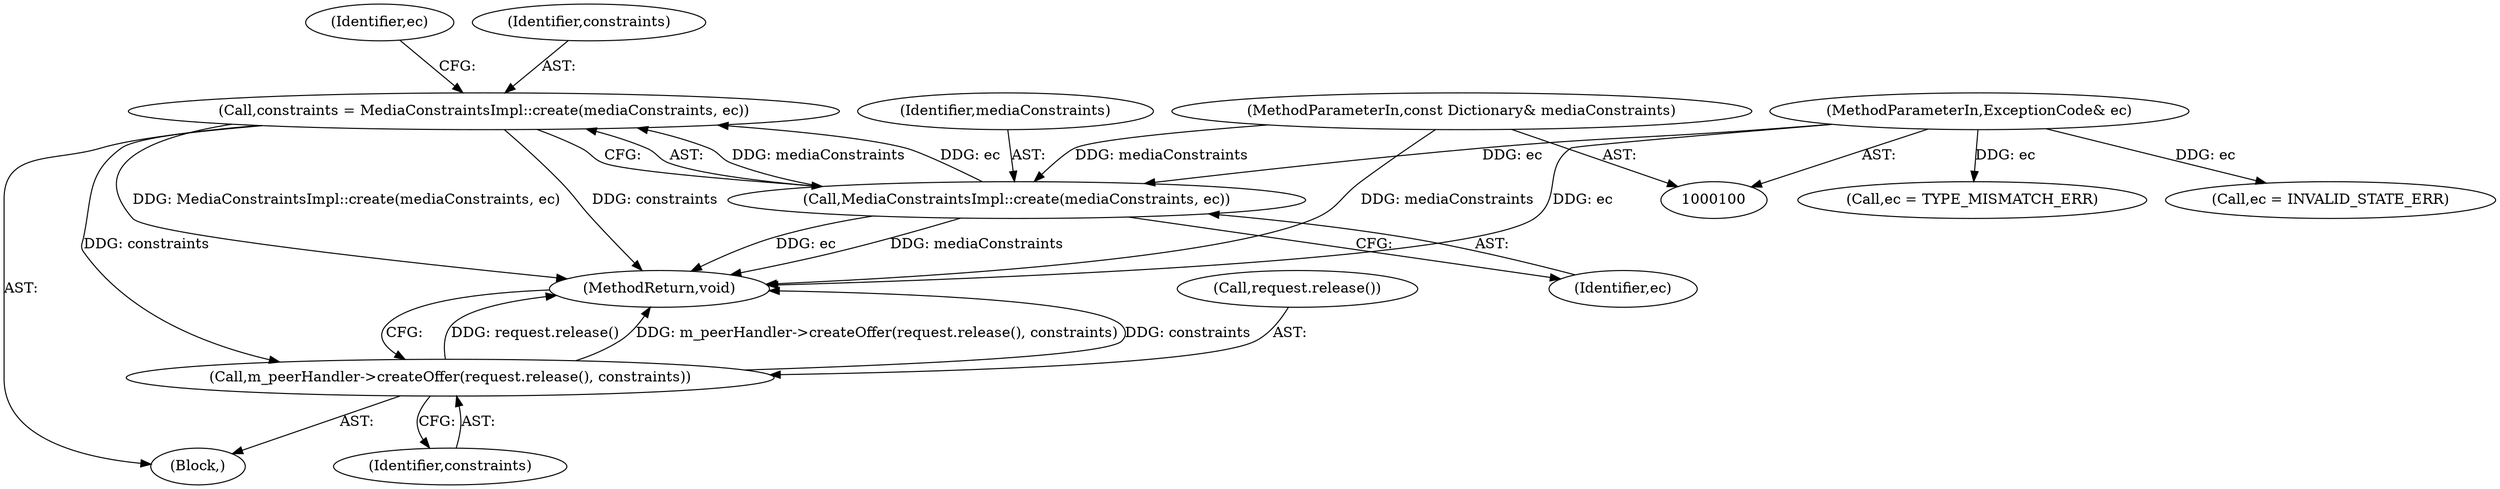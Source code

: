 digraph "0_Chrome_ab5e55ff333def909d025ac45da9ffa0d88a63f2@API" {
"1000128" [label="(Call,constraints = MediaConstraintsImpl::create(mediaConstraints, ec))"];
"1000130" [label="(Call,MediaConstraintsImpl::create(mediaConstraints, ec))"];
"1000103" [label="(MethodParameterIn,const Dictionary& mediaConstraints)"];
"1000104" [label="(MethodParameterIn,ExceptionCode& ec)"];
"1000143" [label="(Call,m_peerHandler->createOffer(request.release(), constraints))"];
"1000144" [label="(Call,request.release())"];
"1000104" [label="(MethodParameterIn,ExceptionCode& ec)"];
"1000134" [label="(Identifier,ec)"];
"1000123" [label="(Call,ec = TYPE_MISMATCH_ERR)"];
"1000131" [label="(Identifier,mediaConstraints)"];
"1000105" [label="(Block,)"];
"1000129" [label="(Identifier,constraints)"];
"1000103" [label="(MethodParameterIn,const Dictionary& mediaConstraints)"];
"1000146" [label="(MethodReturn,void)"];
"1000143" [label="(Call,m_peerHandler->createOffer(request.release(), constraints))"];
"1000115" [label="(Call,ec = INVALID_STATE_ERR)"];
"1000145" [label="(Identifier,constraints)"];
"1000130" [label="(Call,MediaConstraintsImpl::create(mediaConstraints, ec))"];
"1000128" [label="(Call,constraints = MediaConstraintsImpl::create(mediaConstraints, ec))"];
"1000132" [label="(Identifier,ec)"];
"1000128" -> "1000105"  [label="AST: "];
"1000128" -> "1000130"  [label="CFG: "];
"1000129" -> "1000128"  [label="AST: "];
"1000130" -> "1000128"  [label="AST: "];
"1000134" -> "1000128"  [label="CFG: "];
"1000128" -> "1000146"  [label="DDG: MediaConstraintsImpl::create(mediaConstraints, ec)"];
"1000128" -> "1000146"  [label="DDG: constraints"];
"1000130" -> "1000128"  [label="DDG: mediaConstraints"];
"1000130" -> "1000128"  [label="DDG: ec"];
"1000128" -> "1000143"  [label="DDG: constraints"];
"1000130" -> "1000132"  [label="CFG: "];
"1000131" -> "1000130"  [label="AST: "];
"1000132" -> "1000130"  [label="AST: "];
"1000130" -> "1000146"  [label="DDG: ec"];
"1000130" -> "1000146"  [label="DDG: mediaConstraints"];
"1000103" -> "1000130"  [label="DDG: mediaConstraints"];
"1000104" -> "1000130"  [label="DDG: ec"];
"1000103" -> "1000100"  [label="AST: "];
"1000103" -> "1000146"  [label="DDG: mediaConstraints"];
"1000104" -> "1000100"  [label="AST: "];
"1000104" -> "1000146"  [label="DDG: ec"];
"1000104" -> "1000115"  [label="DDG: ec"];
"1000104" -> "1000123"  [label="DDG: ec"];
"1000143" -> "1000105"  [label="AST: "];
"1000143" -> "1000145"  [label="CFG: "];
"1000144" -> "1000143"  [label="AST: "];
"1000145" -> "1000143"  [label="AST: "];
"1000146" -> "1000143"  [label="CFG: "];
"1000143" -> "1000146"  [label="DDG: request.release()"];
"1000143" -> "1000146"  [label="DDG: m_peerHandler->createOffer(request.release(), constraints)"];
"1000143" -> "1000146"  [label="DDG: constraints"];
}
